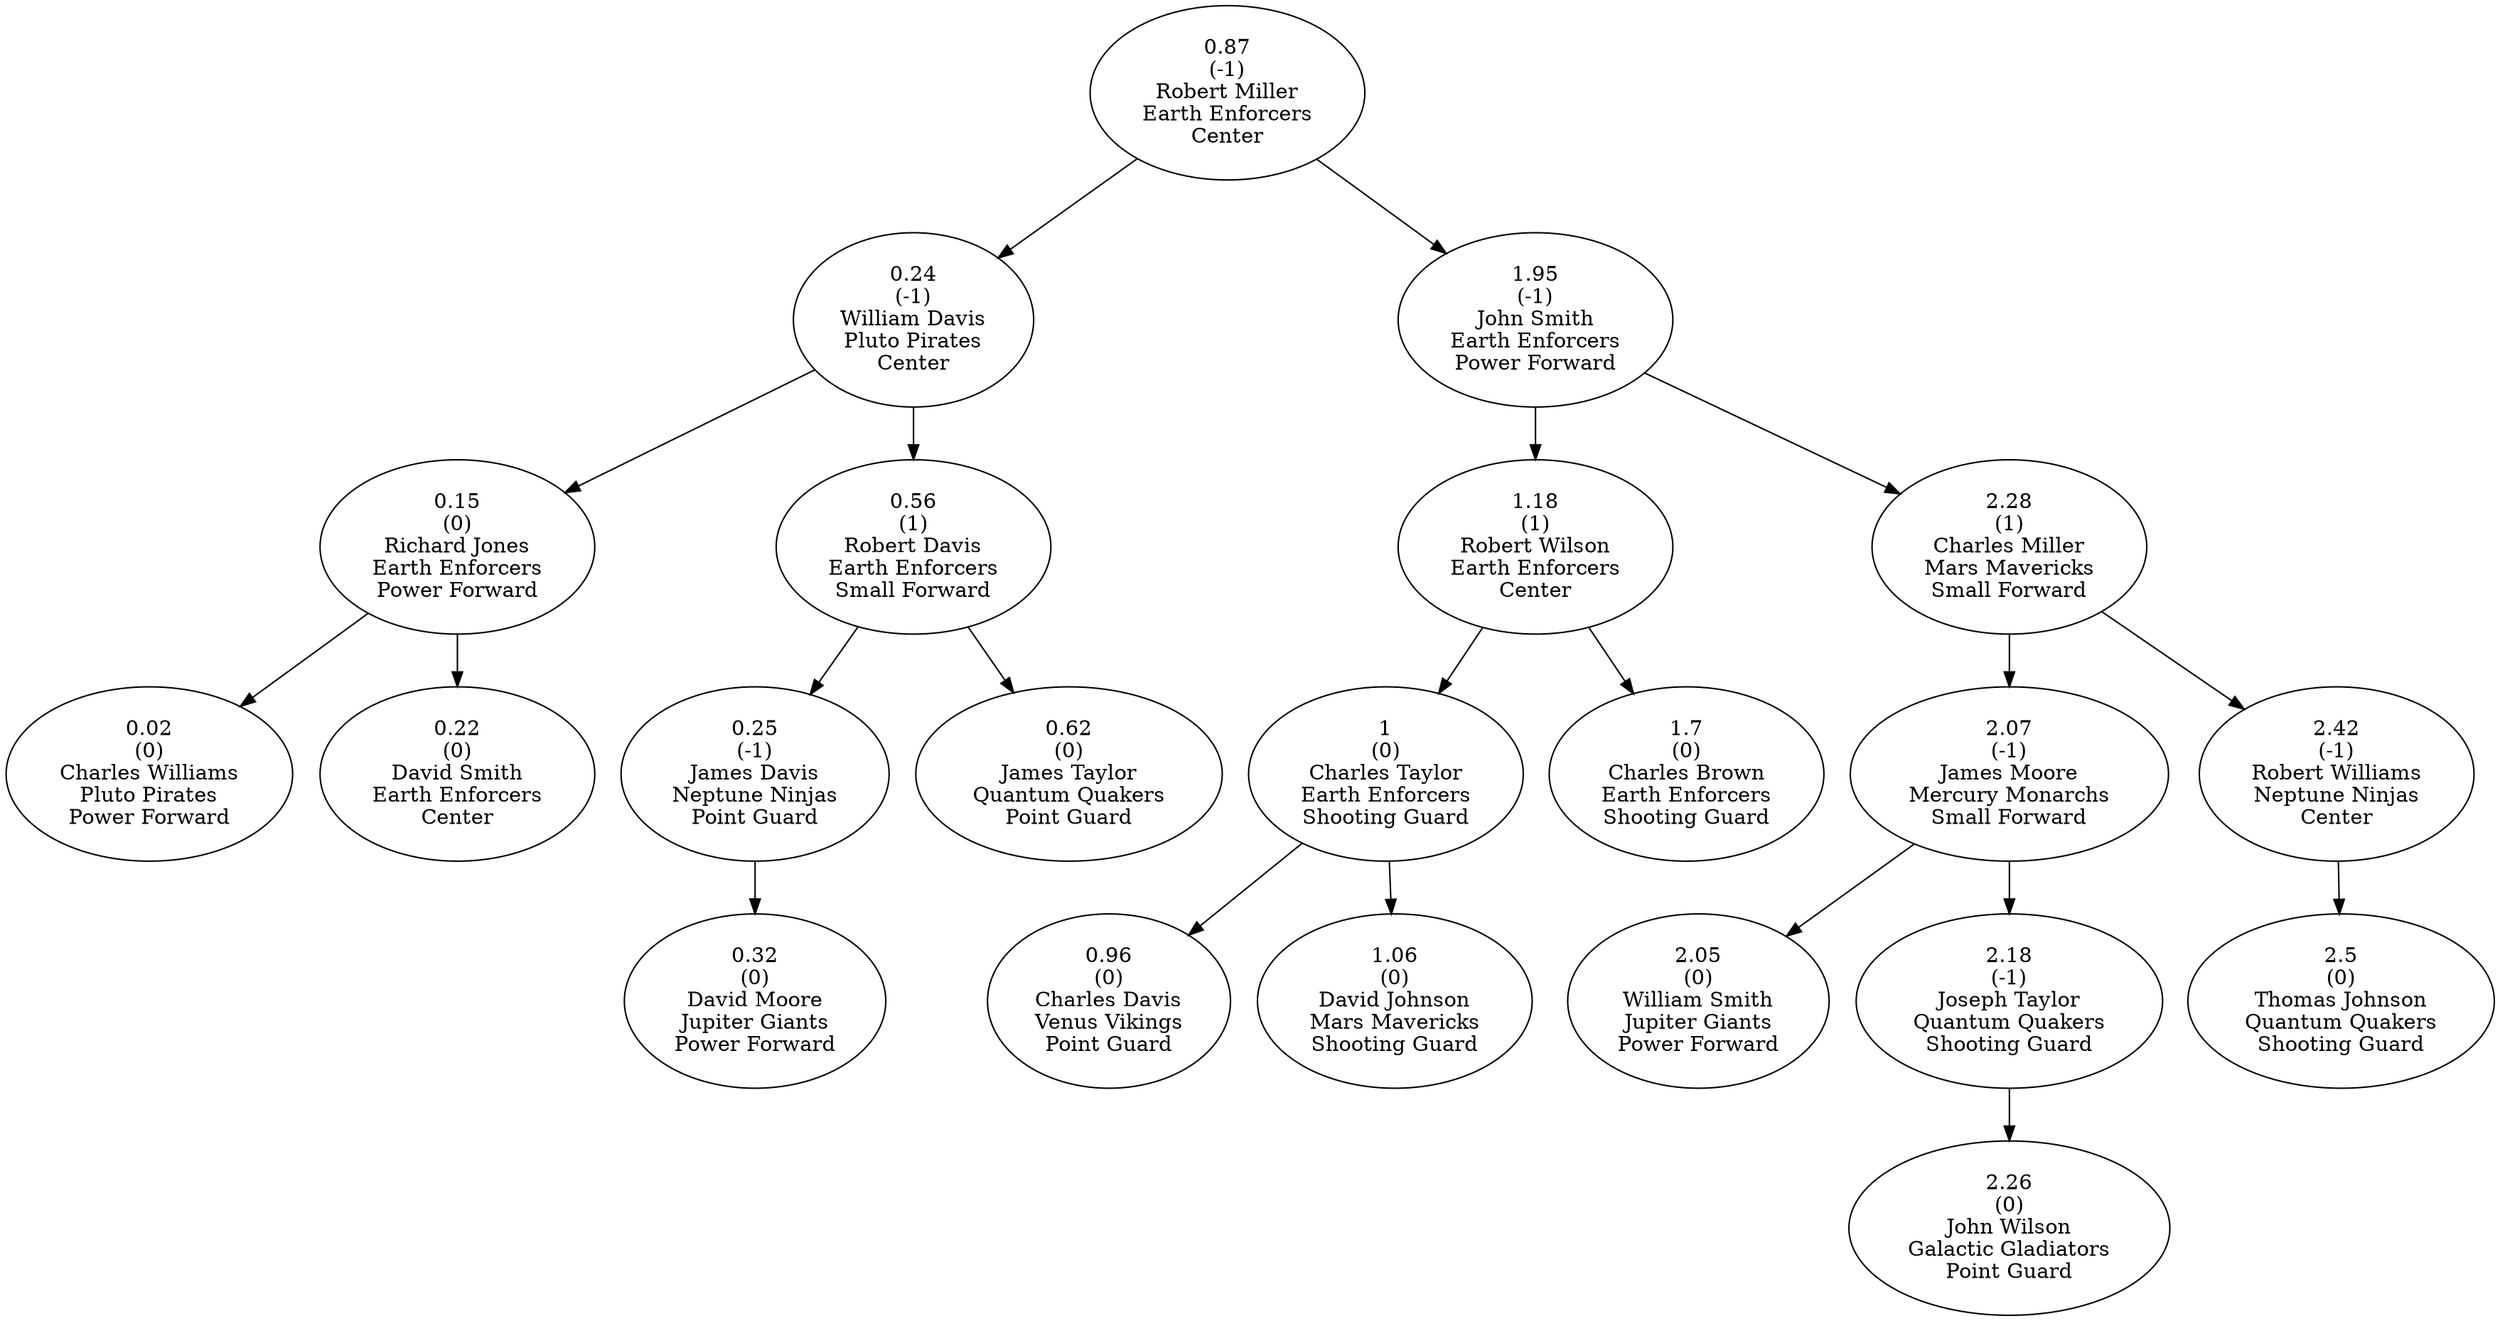digraph AVLTree {
    node278 [label="0.87\n(-1)\nRobert Miller\nEarth Enforcers\nCenter"];
    node279 [label="0.24\n(-1)\nWilliam Davis\nPluto Pirates\nCenter"];
    node280 [label="0.15\n(0)\nRichard Jones\nEarth Enforcers\nPower Forward"];
    node281 [label="0.02\n(0)\nCharles Williams\nPluto Pirates\nPower Forward"];
    node280 -> node281;
    node282 [label="0.22\n(0)\nDavid Smith\nEarth Enforcers\nCenter"];
    node280 -> node282;
    node279 -> node280;
    node283 [label="0.56\n(1)\nRobert Davis\nEarth Enforcers\nSmall Forward"];
    node284 [label="0.25\n(-1)\nJames Davis\nNeptune Ninjas\nPoint Guard"];
    node285 [label="0.32\n(0)\nDavid Moore\nJupiter Giants\nPower Forward"];
    node284 -> node285;
    node283 -> node284;
    node286 [label="0.62\n(0)\nJames Taylor\nQuantum Quakers\nPoint Guard"];
    node283 -> node286;
    node279 -> node283;
    node278 -> node279;
    node287 [label="1.95\n(-1)\nJohn Smith\nEarth Enforcers\nPower Forward"];
    node288 [label="1.18\n(1)\nRobert Wilson\nEarth Enforcers\nCenter"];
    node289 [label="1\n(0)\nCharles Taylor\nEarth Enforcers\nShooting Guard"];
    node290 [label="0.96\n(0)\nCharles Davis\nVenus Vikings\nPoint Guard"];
    node289 -> node290;
    node291 [label="1.06\n(0)\nDavid Johnson\nMars Mavericks\nShooting Guard"];
    node289 -> node291;
    node288 -> node289;
    node292 [label="1.7\n(0)\nCharles Brown\nEarth Enforcers\nShooting Guard"];
    node288 -> node292;
    node287 -> node288;
    node293 [label="2.28\n(1)\nCharles Miller\nMars Mavericks\nSmall Forward"];
    node294 [label="2.07\n(-1)\nJames Moore\nMercury Monarchs\nSmall Forward"];
    node295 [label="2.05\n(0)\nWilliam Smith\nJupiter Giants\nPower Forward"];
    node294 -> node295;
    node296 [label="2.18\n(-1)\nJoseph Taylor\nQuantum Quakers\nShooting Guard"];
    node297 [label="2.26\n(0)\nJohn Wilson\nGalactic Gladiators\nPoint Guard"];
    node296 -> node297;
    node294 -> node296;
    node293 -> node294;
    node298 [label="2.42\n(-1)\nRobert Williams\nNeptune Ninjas\nCenter"];
    node299 [label="2.5\n(0)\nThomas Johnson\nQuantum Quakers\nShooting Guard"];
    node298 -> node299;
    node293 -> node298;
    node287 -> node293;
    node278 -> node287;
}
